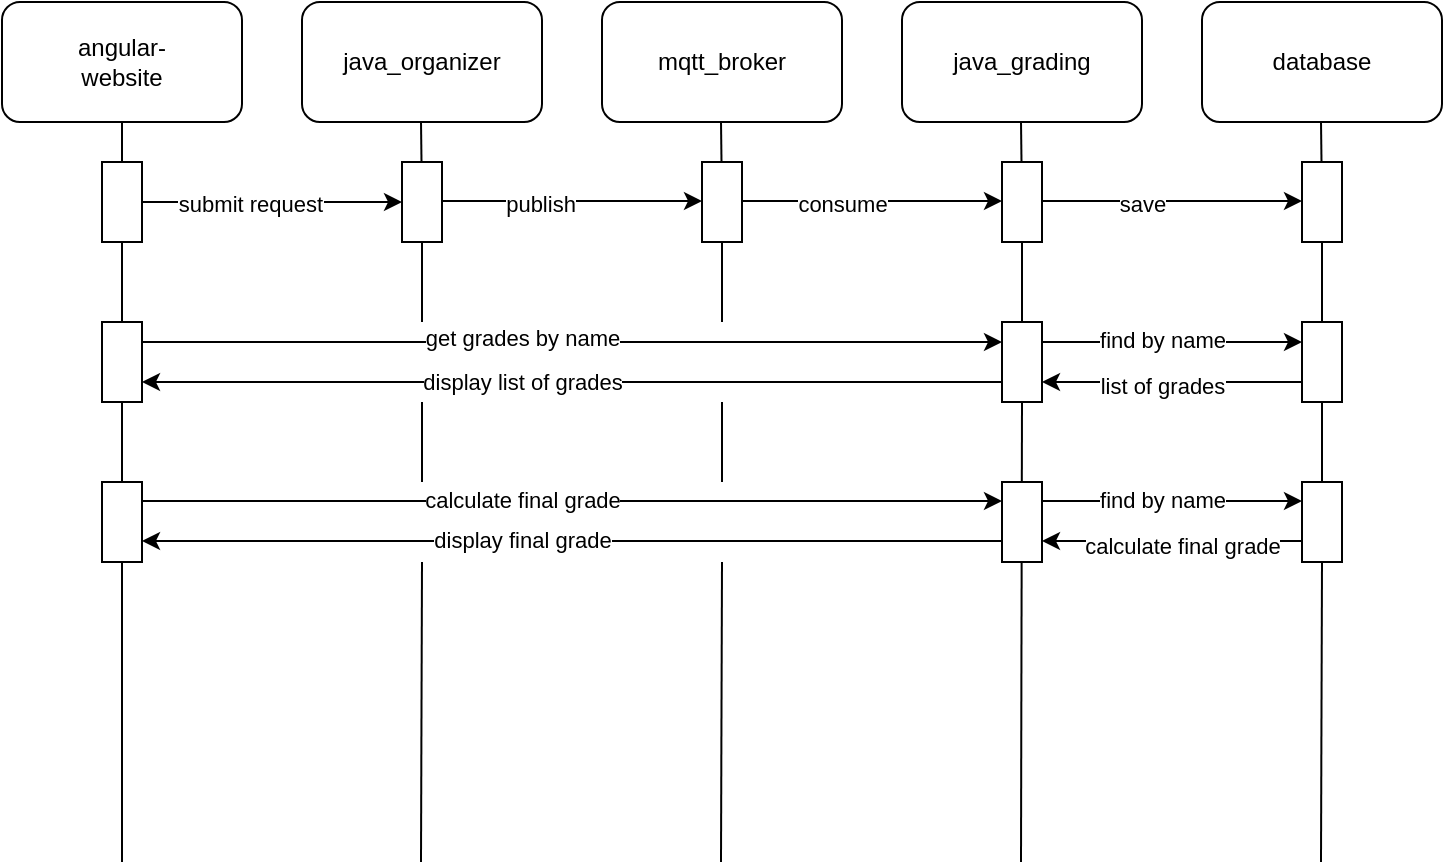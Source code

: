 <mxfile version="23.1.2" type="device">
  <diagram name="Page-1" id="DKHIjUAau7XieoaLet7x">
    <mxGraphModel dx="1050" dy="530" grid="1" gridSize="10" guides="1" tooltips="1" connect="1" arrows="1" fold="1" page="1" pageScale="1" pageWidth="850" pageHeight="1100" math="0" shadow="0">
      <root>
        <mxCell id="0" />
        <mxCell id="1" parent="0" />
        <mxCell id="0sKz9qopvy_IyiF4oSCB-1" value="" style="rounded=1;whiteSpace=wrap;html=1;" vertex="1" parent="1">
          <mxGeometry x="80" y="70" width="120" height="60" as="geometry" />
        </mxCell>
        <mxCell id="0sKz9qopvy_IyiF4oSCB-2" value="" style="rounded=1;whiteSpace=wrap;html=1;" vertex="1" parent="1">
          <mxGeometry x="230" y="70" width="120" height="60" as="geometry" />
        </mxCell>
        <mxCell id="0sKz9qopvy_IyiF4oSCB-3" value="" style="rounded=1;whiteSpace=wrap;html=1;" vertex="1" parent="1">
          <mxGeometry x="380" y="70" width="120" height="60" as="geometry" />
        </mxCell>
        <mxCell id="0sKz9qopvy_IyiF4oSCB-4" value="" style="rounded=1;whiteSpace=wrap;html=1;" vertex="1" parent="1">
          <mxGeometry x="530" y="70" width="120" height="60" as="geometry" />
        </mxCell>
        <mxCell id="0sKz9qopvy_IyiF4oSCB-5" value="" style="rounded=1;whiteSpace=wrap;html=1;" vertex="1" parent="1">
          <mxGeometry x="680" y="70" width="120" height="60" as="geometry" />
        </mxCell>
        <mxCell id="0sKz9qopvy_IyiF4oSCB-6" value="angular-website" style="text;html=1;strokeColor=none;fillColor=none;align=center;verticalAlign=middle;whiteSpace=wrap;rounded=0;" vertex="1" parent="1">
          <mxGeometry x="110" y="85" width="60" height="30" as="geometry" />
        </mxCell>
        <mxCell id="0sKz9qopvy_IyiF4oSCB-7" value="java_organizer" style="text;html=1;strokeColor=none;fillColor=none;align=center;verticalAlign=middle;whiteSpace=wrap;rounded=0;" vertex="1" parent="1">
          <mxGeometry x="260" y="85" width="60" height="30" as="geometry" />
        </mxCell>
        <mxCell id="0sKz9qopvy_IyiF4oSCB-8" value="mqtt_broker" style="text;html=1;strokeColor=none;fillColor=none;align=center;verticalAlign=middle;whiteSpace=wrap;rounded=0;" vertex="1" parent="1">
          <mxGeometry x="410" y="85" width="60" height="30" as="geometry" />
        </mxCell>
        <mxCell id="0sKz9qopvy_IyiF4oSCB-9" value="java_grading" style="text;html=1;strokeColor=none;fillColor=none;align=center;verticalAlign=middle;whiteSpace=wrap;rounded=0;" vertex="1" parent="1">
          <mxGeometry x="560" y="85" width="60" height="30" as="geometry" />
        </mxCell>
        <mxCell id="0sKz9qopvy_IyiF4oSCB-10" value="database" style="text;html=1;strokeColor=none;fillColor=none;align=center;verticalAlign=middle;whiteSpace=wrap;rounded=0;" vertex="1" parent="1">
          <mxGeometry x="710" y="85" width="60" height="30" as="geometry" />
        </mxCell>
        <mxCell id="0sKz9qopvy_IyiF4oSCB-11" value="" style="endArrow=none;html=1;rounded=0;entryX=0.5;entryY=1;entryDx=0;entryDy=0;" edge="1" parent="1" source="0sKz9qopvy_IyiF4oSCB-16" target="0sKz9qopvy_IyiF4oSCB-1">
          <mxGeometry width="50" height="50" relative="1" as="geometry">
            <mxPoint x="140" y="500" as="sourcePoint" />
            <mxPoint x="450" y="220" as="targetPoint" />
          </mxGeometry>
        </mxCell>
        <mxCell id="0sKz9qopvy_IyiF4oSCB-12" value="" style="endArrow=none;html=1;rounded=0;entryX=0.5;entryY=1;entryDx=0;entryDy=0;" edge="1" parent="1" source="0sKz9qopvy_IyiF4oSCB-18">
          <mxGeometry width="50" height="50" relative="1" as="geometry">
            <mxPoint x="289.5" y="500" as="sourcePoint" />
            <mxPoint x="289.5" y="130" as="targetPoint" />
          </mxGeometry>
        </mxCell>
        <mxCell id="0sKz9qopvy_IyiF4oSCB-13" value="" style="endArrow=none;html=1;rounded=0;entryX=0.5;entryY=1;entryDx=0;entryDy=0;" edge="1" parent="1" source="0sKz9qopvy_IyiF4oSCB-20">
          <mxGeometry width="50" height="50" relative="1" as="geometry">
            <mxPoint x="439.5" y="500" as="sourcePoint" />
            <mxPoint x="439.5" y="130" as="targetPoint" />
          </mxGeometry>
        </mxCell>
        <mxCell id="0sKz9qopvy_IyiF4oSCB-14" value="" style="endArrow=none;html=1;rounded=0;entryX=0.5;entryY=1;entryDx=0;entryDy=0;" edge="1" parent="1" source="0sKz9qopvy_IyiF4oSCB-22">
          <mxGeometry width="50" height="50" relative="1" as="geometry">
            <mxPoint x="589.5" y="500" as="sourcePoint" />
            <mxPoint x="589.5" y="130" as="targetPoint" />
          </mxGeometry>
        </mxCell>
        <mxCell id="0sKz9qopvy_IyiF4oSCB-15" value="" style="endArrow=none;html=1;rounded=0;entryX=0.5;entryY=1;entryDx=0;entryDy=0;" edge="1" parent="1" source="0sKz9qopvy_IyiF4oSCB-24">
          <mxGeometry width="50" height="50" relative="1" as="geometry">
            <mxPoint x="739.5" y="500" as="sourcePoint" />
            <mxPoint x="739.5" y="130" as="targetPoint" />
          </mxGeometry>
        </mxCell>
        <mxCell id="0sKz9qopvy_IyiF4oSCB-17" value="" style="endArrow=none;html=1;rounded=0;entryX=0.5;entryY=1;entryDx=0;entryDy=0;" edge="1" parent="1" source="0sKz9qopvy_IyiF4oSCB-30" target="0sKz9qopvy_IyiF4oSCB-16">
          <mxGeometry width="50" height="50" relative="1" as="geometry">
            <mxPoint x="140" y="500" as="sourcePoint" />
            <mxPoint x="140" y="130" as="targetPoint" />
          </mxGeometry>
        </mxCell>
        <mxCell id="0sKz9qopvy_IyiF4oSCB-16" value="" style="rounded=0;whiteSpace=wrap;html=1;" vertex="1" parent="1">
          <mxGeometry x="130" y="150" width="20" height="40" as="geometry" />
        </mxCell>
        <mxCell id="0sKz9qopvy_IyiF4oSCB-19" value="" style="endArrow=none;html=1;rounded=0;entryX=0.5;entryY=1;entryDx=0;entryDy=0;" edge="1" parent="1" target="0sKz9qopvy_IyiF4oSCB-18">
          <mxGeometry width="50" height="50" relative="1" as="geometry">
            <mxPoint x="290" y="230" as="sourcePoint" />
            <mxPoint x="289.5" y="130" as="targetPoint" />
          </mxGeometry>
        </mxCell>
        <mxCell id="0sKz9qopvy_IyiF4oSCB-18" value="" style="rounded=0;whiteSpace=wrap;html=1;" vertex="1" parent="1">
          <mxGeometry x="280" y="150" width="20" height="40" as="geometry" />
        </mxCell>
        <mxCell id="0sKz9qopvy_IyiF4oSCB-21" value="" style="endArrow=none;html=1;rounded=0;entryX=0.5;entryY=1;entryDx=0;entryDy=0;" edge="1" parent="1" target="0sKz9qopvy_IyiF4oSCB-20">
          <mxGeometry width="50" height="50" relative="1" as="geometry">
            <mxPoint x="440" y="230" as="sourcePoint" />
            <mxPoint x="439.5" y="130" as="targetPoint" />
          </mxGeometry>
        </mxCell>
        <mxCell id="0sKz9qopvy_IyiF4oSCB-20" value="" style="rounded=0;whiteSpace=wrap;html=1;" vertex="1" parent="1">
          <mxGeometry x="430" y="150" width="20" height="40" as="geometry" />
        </mxCell>
        <mxCell id="0sKz9qopvy_IyiF4oSCB-23" value="" style="endArrow=none;html=1;rounded=0;entryX=0.5;entryY=1;entryDx=0;entryDy=0;" edge="1" parent="1" target="0sKz9qopvy_IyiF4oSCB-22">
          <mxGeometry width="50" height="50" relative="1" as="geometry">
            <mxPoint x="590" y="230" as="sourcePoint" />
            <mxPoint x="589.5" y="130" as="targetPoint" />
          </mxGeometry>
        </mxCell>
        <mxCell id="0sKz9qopvy_IyiF4oSCB-22" value="" style="rounded=0;whiteSpace=wrap;html=1;" vertex="1" parent="1">
          <mxGeometry x="580" y="150" width="20" height="40" as="geometry" />
        </mxCell>
        <mxCell id="0sKz9qopvy_IyiF4oSCB-25" value="" style="endArrow=none;html=1;rounded=0;entryX=0.5;entryY=1;entryDx=0;entryDy=0;" edge="1" parent="1" source="0sKz9qopvy_IyiF4oSCB-38" target="0sKz9qopvy_IyiF4oSCB-24">
          <mxGeometry width="50" height="50" relative="1" as="geometry">
            <mxPoint x="739.5" y="500" as="sourcePoint" />
            <mxPoint x="739.5" y="130" as="targetPoint" />
          </mxGeometry>
        </mxCell>
        <mxCell id="0sKz9qopvy_IyiF4oSCB-24" value="" style="rounded=0;whiteSpace=wrap;html=1;" vertex="1" parent="1">
          <mxGeometry x="730" y="150" width="20" height="40" as="geometry" />
        </mxCell>
        <mxCell id="0sKz9qopvy_IyiF4oSCB-26" value="" style="endArrow=classic;html=1;rounded=0;exitX=1;exitY=0.5;exitDx=0;exitDy=0;entryX=0;entryY=0.5;entryDx=0;entryDy=0;" edge="1" parent="1" source="0sKz9qopvy_IyiF4oSCB-16" target="0sKz9qopvy_IyiF4oSCB-18">
          <mxGeometry width="50" height="50" relative="1" as="geometry">
            <mxPoint x="400" y="290" as="sourcePoint" />
            <mxPoint x="450" y="240" as="targetPoint" />
          </mxGeometry>
        </mxCell>
        <mxCell id="0sKz9qopvy_IyiF4oSCB-61" value="submit request" style="edgeLabel;html=1;align=center;verticalAlign=middle;resizable=0;points=[];" vertex="1" connectable="0" parent="0sKz9qopvy_IyiF4oSCB-26">
          <mxGeometry x="-0.175" y="-1" relative="1" as="geometry">
            <mxPoint as="offset" />
          </mxGeometry>
        </mxCell>
        <mxCell id="0sKz9qopvy_IyiF4oSCB-27" value="" style="endArrow=classic;html=1;rounded=0;exitX=1;exitY=0.5;exitDx=0;exitDy=0;entryX=0;entryY=0.5;entryDx=0;entryDy=0;" edge="1" parent="1">
          <mxGeometry width="50" height="50" relative="1" as="geometry">
            <mxPoint x="300" y="169.5" as="sourcePoint" />
            <mxPoint x="430" y="169.5" as="targetPoint" />
          </mxGeometry>
        </mxCell>
        <mxCell id="0sKz9qopvy_IyiF4oSCB-62" value="publish" style="edgeLabel;html=1;align=center;verticalAlign=middle;resizable=0;points=[];" vertex="1" connectable="0" parent="0sKz9qopvy_IyiF4oSCB-27">
          <mxGeometry x="-0.252" y="-1" relative="1" as="geometry">
            <mxPoint as="offset" />
          </mxGeometry>
        </mxCell>
        <mxCell id="0sKz9qopvy_IyiF4oSCB-28" value="" style="endArrow=classic;html=1;rounded=0;exitX=1;exitY=0.5;exitDx=0;exitDy=0;entryX=0;entryY=0.5;entryDx=0;entryDy=0;" edge="1" parent="1">
          <mxGeometry width="50" height="50" relative="1" as="geometry">
            <mxPoint x="450" y="169.5" as="sourcePoint" />
            <mxPoint x="580" y="169.5" as="targetPoint" />
          </mxGeometry>
        </mxCell>
        <mxCell id="0sKz9qopvy_IyiF4oSCB-63" value="consume" style="edgeLabel;html=1;align=center;verticalAlign=middle;resizable=0;points=[];" vertex="1" connectable="0" parent="0sKz9qopvy_IyiF4oSCB-28">
          <mxGeometry x="-0.406" relative="1" as="geometry">
            <mxPoint x="11" y="1" as="offset" />
          </mxGeometry>
        </mxCell>
        <mxCell id="0sKz9qopvy_IyiF4oSCB-29" value="" style="endArrow=classic;html=1;rounded=0;exitX=1;exitY=0.5;exitDx=0;exitDy=0;entryX=0;entryY=0.5;entryDx=0;entryDy=0;" edge="1" parent="1">
          <mxGeometry width="50" height="50" relative="1" as="geometry">
            <mxPoint x="600" y="169.5" as="sourcePoint" />
            <mxPoint x="730" y="169.5" as="targetPoint" />
          </mxGeometry>
        </mxCell>
        <mxCell id="0sKz9qopvy_IyiF4oSCB-64" value="save" style="edgeLabel;html=1;align=center;verticalAlign=middle;resizable=0;points=[];" vertex="1" connectable="0" parent="0sKz9qopvy_IyiF4oSCB-29">
          <mxGeometry x="-0.391" y="-1" relative="1" as="geometry">
            <mxPoint x="10" as="offset" />
          </mxGeometry>
        </mxCell>
        <mxCell id="0sKz9qopvy_IyiF4oSCB-31" value="" style="endArrow=none;html=1;rounded=0;entryX=0.5;entryY=1;entryDx=0;entryDy=0;" edge="1" parent="1" source="0sKz9qopvy_IyiF4oSCB-45" target="0sKz9qopvy_IyiF4oSCB-30">
          <mxGeometry width="50" height="50" relative="1" as="geometry">
            <mxPoint x="140" y="500" as="sourcePoint" />
            <mxPoint x="140" y="190" as="targetPoint" />
          </mxGeometry>
        </mxCell>
        <mxCell id="0sKz9qopvy_IyiF4oSCB-30" value="" style="rounded=0;whiteSpace=wrap;html=1;" vertex="1" parent="1">
          <mxGeometry x="130" y="230" width="20" height="40" as="geometry" />
        </mxCell>
        <mxCell id="0sKz9qopvy_IyiF4oSCB-33" value="" style="endArrow=none;html=1;rounded=0;entryX=0.5;entryY=1;entryDx=0;entryDy=0;" edge="1" parent="1">
          <mxGeometry width="50" height="50" relative="1" as="geometry">
            <mxPoint x="290" y="310" as="sourcePoint" />
            <mxPoint x="290" y="270" as="targetPoint" />
          </mxGeometry>
        </mxCell>
        <mxCell id="0sKz9qopvy_IyiF4oSCB-35" value="" style="endArrow=none;html=1;rounded=0;entryX=0.5;entryY=1;entryDx=0;entryDy=0;" edge="1" parent="1">
          <mxGeometry width="50" height="50" relative="1" as="geometry">
            <mxPoint x="440" y="310" as="sourcePoint" />
            <mxPoint x="440" y="270" as="targetPoint" />
          </mxGeometry>
        </mxCell>
        <mxCell id="0sKz9qopvy_IyiF4oSCB-37" value="" style="endArrow=none;html=1;rounded=0;entryX=0.5;entryY=1;entryDx=0;entryDy=0;" edge="1" parent="1">
          <mxGeometry width="50" height="50" relative="1" as="geometry">
            <mxPoint x="589.5" y="500" as="sourcePoint" />
            <mxPoint x="590" y="270" as="targetPoint" />
          </mxGeometry>
        </mxCell>
        <mxCell id="0sKz9qopvy_IyiF4oSCB-39" value="" style="endArrow=none;html=1;rounded=0;entryX=0.5;entryY=1;entryDx=0;entryDy=0;" edge="1" parent="1" source="0sKz9qopvy_IyiF4oSCB-53" target="0sKz9qopvy_IyiF4oSCB-38">
          <mxGeometry width="50" height="50" relative="1" as="geometry">
            <mxPoint x="739.5" y="500" as="sourcePoint" />
            <mxPoint x="740" y="190" as="targetPoint" />
          </mxGeometry>
        </mxCell>
        <mxCell id="0sKz9qopvy_IyiF4oSCB-38" value="" style="rounded=0;whiteSpace=wrap;html=1;" vertex="1" parent="1">
          <mxGeometry x="730" y="230" width="20" height="40" as="geometry" />
        </mxCell>
        <mxCell id="0sKz9qopvy_IyiF4oSCB-40" value="" style="rounded=0;whiteSpace=wrap;html=1;" vertex="1" parent="1">
          <mxGeometry x="580" y="230" width="20" height="40" as="geometry" />
        </mxCell>
        <mxCell id="0sKz9qopvy_IyiF4oSCB-41" value="" style="endArrow=classic;html=1;rounded=0;exitX=1;exitY=0.5;exitDx=0;exitDy=0;entryX=0;entryY=0.5;entryDx=0;entryDy=0;" edge="1" parent="1">
          <mxGeometry width="50" height="50" relative="1" as="geometry">
            <mxPoint x="150" y="240" as="sourcePoint" />
            <mxPoint x="580" y="240" as="targetPoint" />
          </mxGeometry>
        </mxCell>
        <mxCell id="0sKz9qopvy_IyiF4oSCB-65" value="get grades by name" style="edgeLabel;html=1;align=center;verticalAlign=middle;resizable=0;points=[];" vertex="1" connectable="0" parent="0sKz9qopvy_IyiF4oSCB-41">
          <mxGeometry x="-0.118" y="2" relative="1" as="geometry">
            <mxPoint as="offset" />
          </mxGeometry>
        </mxCell>
        <mxCell id="0sKz9qopvy_IyiF4oSCB-42" value="" style="endArrow=classic;html=1;rounded=0;exitX=1;exitY=0.25;exitDx=0;exitDy=0;entryX=0;entryY=0.25;entryDx=0;entryDy=0;" edge="1" parent="1" source="0sKz9qopvy_IyiF4oSCB-40" target="0sKz9qopvy_IyiF4oSCB-38">
          <mxGeometry width="50" height="50" relative="1" as="geometry">
            <mxPoint x="400" y="290" as="sourcePoint" />
            <mxPoint x="450" y="240" as="targetPoint" />
          </mxGeometry>
        </mxCell>
        <mxCell id="0sKz9qopvy_IyiF4oSCB-66" value="find by name" style="edgeLabel;html=1;align=center;verticalAlign=middle;resizable=0;points=[];" vertex="1" connectable="0" parent="0sKz9qopvy_IyiF4oSCB-42">
          <mxGeometry x="-0.437" y="1" relative="1" as="geometry">
            <mxPoint x="23" as="offset" />
          </mxGeometry>
        </mxCell>
        <mxCell id="0sKz9qopvy_IyiF4oSCB-43" value="" style="endArrow=classic;html=1;rounded=0;exitX=0;exitY=0.75;exitDx=0;exitDy=0;entryX=1;entryY=0.75;entryDx=0;entryDy=0;" edge="1" parent="1" source="0sKz9qopvy_IyiF4oSCB-38" target="0sKz9qopvy_IyiF4oSCB-40">
          <mxGeometry width="50" height="50" relative="1" as="geometry">
            <mxPoint x="400" y="290" as="sourcePoint" />
            <mxPoint x="450" y="240" as="targetPoint" />
          </mxGeometry>
        </mxCell>
        <mxCell id="0sKz9qopvy_IyiF4oSCB-69" value="list of grades" style="edgeLabel;html=1;align=center;verticalAlign=middle;resizable=0;points=[];" vertex="1" connectable="0" parent="0sKz9qopvy_IyiF4oSCB-43">
          <mxGeometry x="0.421" y="2" relative="1" as="geometry">
            <mxPoint x="22" as="offset" />
          </mxGeometry>
        </mxCell>
        <mxCell id="0sKz9qopvy_IyiF4oSCB-44" value="" style="endArrow=none;html=1;rounded=0;exitX=1;exitY=0.5;exitDx=0;exitDy=0;entryX=0;entryY=0.5;entryDx=0;entryDy=0;startArrow=classic;startFill=1;endFill=0;" edge="1" parent="1">
          <mxGeometry width="50" height="50" relative="1" as="geometry">
            <mxPoint x="150" y="260" as="sourcePoint" />
            <mxPoint x="580" y="260" as="targetPoint" />
          </mxGeometry>
        </mxCell>
        <mxCell id="0sKz9qopvy_IyiF4oSCB-68" value="display list of grades" style="edgeLabel;html=1;align=center;verticalAlign=middle;resizable=0;points=[];" vertex="1" connectable="0" parent="0sKz9qopvy_IyiF4oSCB-44">
          <mxGeometry x="-0.304" relative="1" as="geometry">
            <mxPoint x="40" as="offset" />
          </mxGeometry>
        </mxCell>
        <mxCell id="0sKz9qopvy_IyiF4oSCB-46" value="" style="endArrow=none;html=1;rounded=0;entryX=0.5;entryY=1;entryDx=0;entryDy=0;" edge="1" parent="1" target="0sKz9qopvy_IyiF4oSCB-45">
          <mxGeometry width="50" height="50" relative="1" as="geometry">
            <mxPoint x="140" y="500" as="sourcePoint" />
            <mxPoint x="140" y="270" as="targetPoint" />
          </mxGeometry>
        </mxCell>
        <mxCell id="0sKz9qopvy_IyiF4oSCB-45" value="" style="rounded=0;whiteSpace=wrap;html=1;" vertex="1" parent="1">
          <mxGeometry x="130" y="310" width="20" height="40" as="geometry" />
        </mxCell>
        <mxCell id="0sKz9qopvy_IyiF4oSCB-47" value="" style="rounded=0;whiteSpace=wrap;html=1;" vertex="1" parent="1">
          <mxGeometry x="580" y="310" width="20" height="40" as="geometry" />
        </mxCell>
        <mxCell id="0sKz9qopvy_IyiF4oSCB-50" value="" style="endArrow=none;html=1;rounded=0;entryX=0.5;entryY=1;entryDx=0;entryDy=0;" edge="1" parent="1">
          <mxGeometry width="50" height="50" relative="1" as="geometry">
            <mxPoint x="289.5" y="500" as="sourcePoint" />
            <mxPoint x="290" y="350" as="targetPoint" />
          </mxGeometry>
        </mxCell>
        <mxCell id="0sKz9qopvy_IyiF4oSCB-52" value="" style="endArrow=none;html=1;rounded=0;entryX=0.5;entryY=1;entryDx=0;entryDy=0;" edge="1" parent="1">
          <mxGeometry width="50" height="50" relative="1" as="geometry">
            <mxPoint x="439.5" y="500" as="sourcePoint" />
            <mxPoint x="440" y="350" as="targetPoint" />
          </mxGeometry>
        </mxCell>
        <mxCell id="0sKz9qopvy_IyiF4oSCB-54" value="" style="endArrow=none;html=1;rounded=0;entryX=0.5;entryY=1;entryDx=0;entryDy=0;" edge="1" parent="1" target="0sKz9qopvy_IyiF4oSCB-53">
          <mxGeometry width="50" height="50" relative="1" as="geometry">
            <mxPoint x="739.5" y="500" as="sourcePoint" />
            <mxPoint x="740" y="270" as="targetPoint" />
          </mxGeometry>
        </mxCell>
        <mxCell id="0sKz9qopvy_IyiF4oSCB-53" value="" style="rounded=0;whiteSpace=wrap;html=1;" vertex="1" parent="1">
          <mxGeometry x="730" y="310" width="20" height="40" as="geometry" />
        </mxCell>
        <mxCell id="0sKz9qopvy_IyiF4oSCB-55" value="" style="endArrow=classic;html=1;rounded=0;exitX=1;exitY=0.5;exitDx=0;exitDy=0;entryX=0;entryY=0.5;entryDx=0;entryDy=0;" edge="1" parent="1">
          <mxGeometry width="50" height="50" relative="1" as="geometry">
            <mxPoint x="150" y="319.5" as="sourcePoint" />
            <mxPoint x="580" y="319.5" as="targetPoint" />
          </mxGeometry>
        </mxCell>
        <mxCell id="0sKz9qopvy_IyiF4oSCB-70" value="calculate final grade" style="edgeLabel;html=1;align=center;verticalAlign=middle;resizable=0;points=[];" vertex="1" connectable="0" parent="0sKz9qopvy_IyiF4oSCB-55">
          <mxGeometry x="-0.304" y="1" relative="1" as="geometry">
            <mxPoint x="40" as="offset" />
          </mxGeometry>
        </mxCell>
        <mxCell id="0sKz9qopvy_IyiF4oSCB-56" value="" style="endArrow=none;html=1;rounded=0;exitX=1;exitY=0.5;exitDx=0;exitDy=0;entryX=0;entryY=0.5;entryDx=0;entryDy=0;startArrow=classic;startFill=1;endFill=0;" edge="1" parent="1">
          <mxGeometry width="50" height="50" relative="1" as="geometry">
            <mxPoint x="150" y="339.5" as="sourcePoint" />
            <mxPoint x="580" y="339.5" as="targetPoint" />
          </mxGeometry>
        </mxCell>
        <mxCell id="0sKz9qopvy_IyiF4oSCB-71" value="display final grade" style="edgeLabel;html=1;align=center;verticalAlign=middle;resizable=0;points=[];" vertex="1" connectable="0" parent="0sKz9qopvy_IyiF4oSCB-56">
          <mxGeometry x="-0.304" y="1" relative="1" as="geometry">
            <mxPoint x="40" as="offset" />
          </mxGeometry>
        </mxCell>
        <mxCell id="0sKz9qopvy_IyiF4oSCB-57" value="" style="endArrow=classic;html=1;rounded=0;exitX=1;exitY=0.25;exitDx=0;exitDy=0;entryX=0;entryY=0.25;entryDx=0;entryDy=0;" edge="1" parent="1">
          <mxGeometry width="50" height="50" relative="1" as="geometry">
            <mxPoint x="600" y="319.5" as="sourcePoint" />
            <mxPoint x="730" y="319.5" as="targetPoint" />
          </mxGeometry>
        </mxCell>
        <mxCell id="0sKz9qopvy_IyiF4oSCB-72" value="find by name" style="edgeLabel;html=1;align=center;verticalAlign=middle;resizable=0;points=[];" vertex="1" connectable="0" parent="0sKz9qopvy_IyiF4oSCB-57">
          <mxGeometry x="-0.483" y="1" relative="1" as="geometry">
            <mxPoint x="26" as="offset" />
          </mxGeometry>
        </mxCell>
        <mxCell id="0sKz9qopvy_IyiF4oSCB-58" value="" style="endArrow=classic;html=1;rounded=0;exitX=0;exitY=0.75;exitDx=0;exitDy=0;entryX=1;entryY=0.75;entryDx=0;entryDy=0;" edge="1" parent="1">
          <mxGeometry width="50" height="50" relative="1" as="geometry">
            <mxPoint x="730" y="339.5" as="sourcePoint" />
            <mxPoint x="600" y="339.5" as="targetPoint" />
          </mxGeometry>
        </mxCell>
        <mxCell id="0sKz9qopvy_IyiF4oSCB-73" value="calculate final grade" style="edgeLabel;html=1;align=center;verticalAlign=middle;resizable=0;points=[];" vertex="1" connectable="0" parent="0sKz9qopvy_IyiF4oSCB-58">
          <mxGeometry x="0.421" y="2" relative="1" as="geometry">
            <mxPoint x="32" as="offset" />
          </mxGeometry>
        </mxCell>
      </root>
    </mxGraphModel>
  </diagram>
</mxfile>
